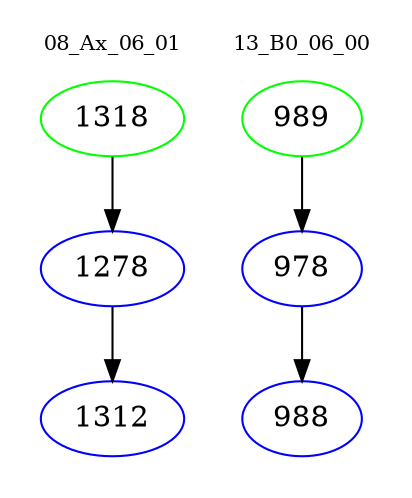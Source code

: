 digraph{
subgraph cluster_0 {
color = white
label = "08_Ax_06_01";
fontsize=10;
T0_1318 [label="1318", color="green"]
T0_1318 -> T0_1278 [color="black"]
T0_1278 [label="1278", color="blue"]
T0_1278 -> T0_1312 [color="black"]
T0_1312 [label="1312", color="blue"]
}
subgraph cluster_1 {
color = white
label = "13_B0_06_00";
fontsize=10;
T1_989 [label="989", color="green"]
T1_989 -> T1_978 [color="black"]
T1_978 [label="978", color="blue"]
T1_978 -> T1_988 [color="black"]
T1_988 [label="988", color="blue"]
}
}

